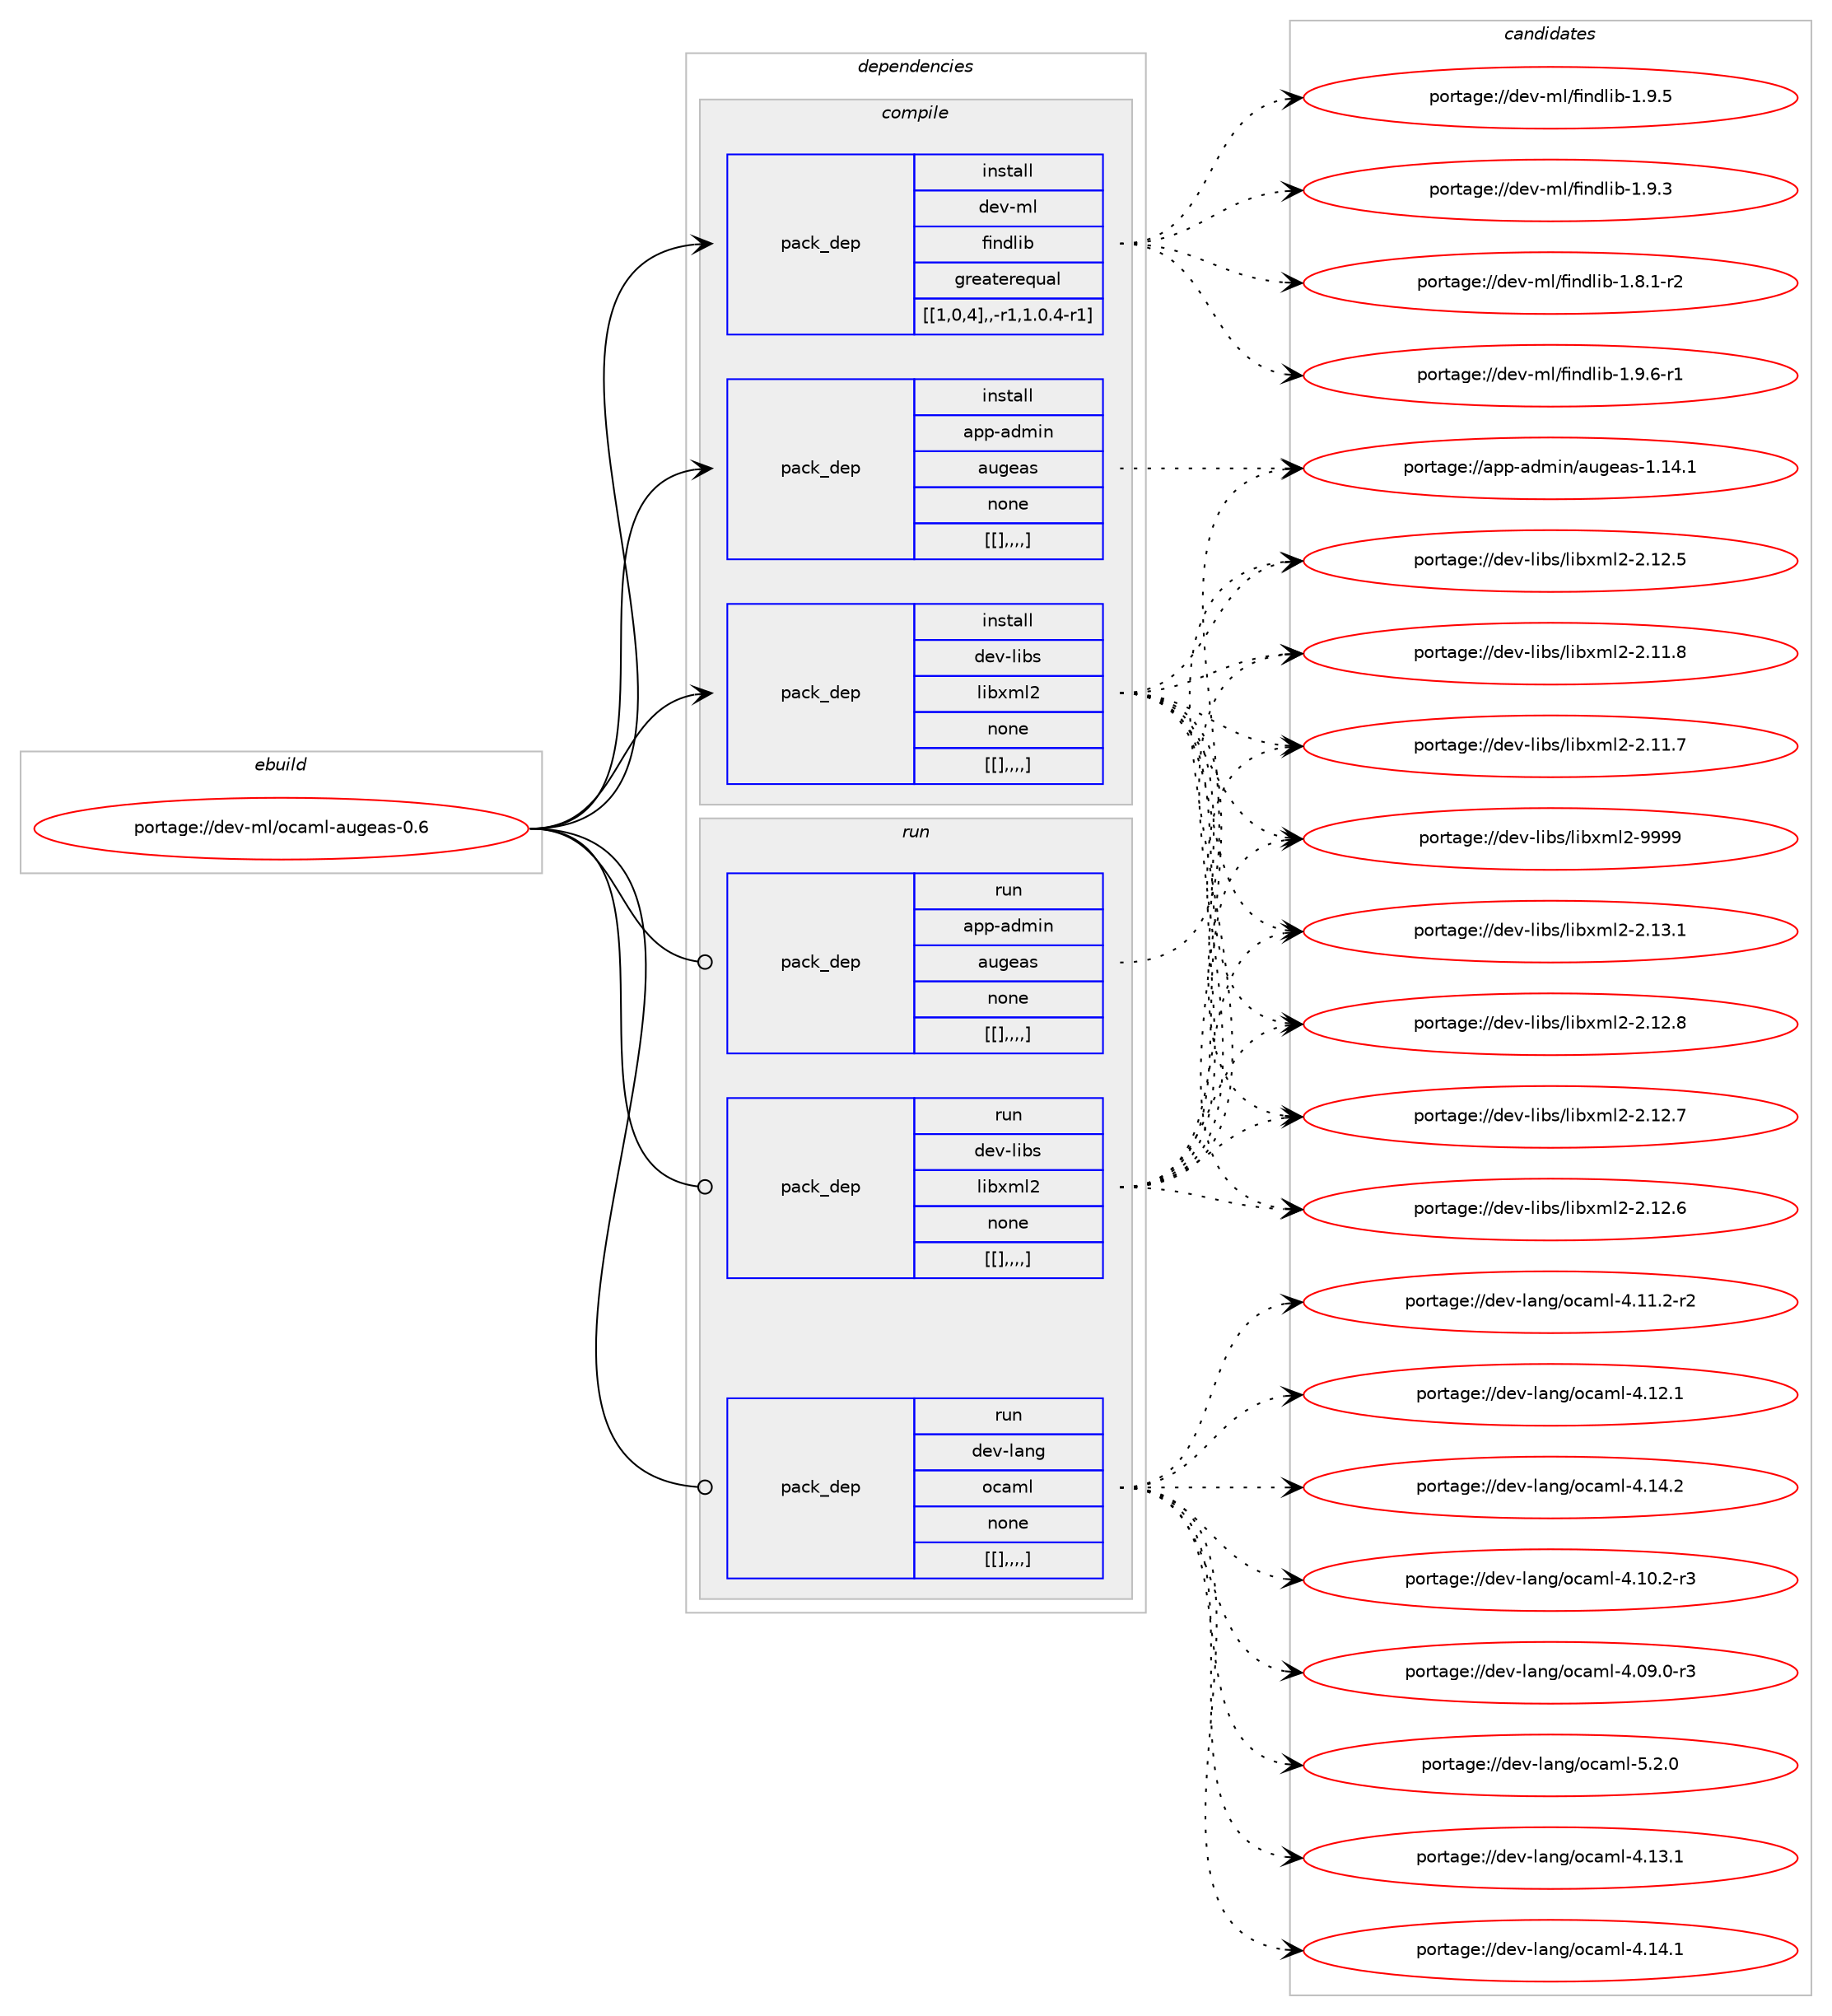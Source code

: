 digraph prolog {

# *************
# Graph options
# *************

newrank=true;
concentrate=true;
compound=true;
graph [rankdir=LR,fontname=Helvetica,fontsize=10,ranksep=1.5];#, ranksep=2.5, nodesep=0.2];
edge  [arrowhead=vee];
node  [fontname=Helvetica,fontsize=10];

# **********
# The ebuild
# **********

subgraph cluster_leftcol {
color=gray;
label=<<i>ebuild</i>>;
id [label="portage://dev-ml/ocaml-augeas-0.6", color=red, width=4, href="../dev-ml/ocaml-augeas-0.6.svg"];
}

# ****************
# The dependencies
# ****************

subgraph cluster_midcol {
color=gray;
label=<<i>dependencies</i>>;
subgraph cluster_compile {
fillcolor="#eeeeee";
style=filled;
label=<<i>compile</i>>;
subgraph pack90422 {
dependency121806 [label=<<TABLE BORDER="0" CELLBORDER="1" CELLSPACING="0" CELLPADDING="4" WIDTH="220"><TR><TD ROWSPAN="6" CELLPADDING="30">pack_dep</TD></TR><TR><TD WIDTH="110">install</TD></TR><TR><TD>app-admin</TD></TR><TR><TD>augeas</TD></TR><TR><TD>none</TD></TR><TR><TD>[[],,,,]</TD></TR></TABLE>>, shape=none, color=blue];
}
id:e -> dependency121806:w [weight=20,style="solid",arrowhead="vee"];
subgraph pack90423 {
dependency121807 [label=<<TABLE BORDER="0" CELLBORDER="1" CELLSPACING="0" CELLPADDING="4" WIDTH="220"><TR><TD ROWSPAN="6" CELLPADDING="30">pack_dep</TD></TR><TR><TD WIDTH="110">install</TD></TR><TR><TD>dev-libs</TD></TR><TR><TD>libxml2</TD></TR><TR><TD>none</TD></TR><TR><TD>[[],,,,]</TD></TR></TABLE>>, shape=none, color=blue];
}
id:e -> dependency121807:w [weight=20,style="solid",arrowhead="vee"];
subgraph pack90424 {
dependency121808 [label=<<TABLE BORDER="0" CELLBORDER="1" CELLSPACING="0" CELLPADDING="4" WIDTH="220"><TR><TD ROWSPAN="6" CELLPADDING="30">pack_dep</TD></TR><TR><TD WIDTH="110">install</TD></TR><TR><TD>dev-ml</TD></TR><TR><TD>findlib</TD></TR><TR><TD>greaterequal</TD></TR><TR><TD>[[1,0,4],,-r1,1.0.4-r1]</TD></TR></TABLE>>, shape=none, color=blue];
}
id:e -> dependency121808:w [weight=20,style="solid",arrowhead="vee"];
}
subgraph cluster_compileandrun {
fillcolor="#eeeeee";
style=filled;
label=<<i>compile and run</i>>;
}
subgraph cluster_run {
fillcolor="#eeeeee";
style=filled;
label=<<i>run</i>>;
subgraph pack90425 {
dependency121809 [label=<<TABLE BORDER="0" CELLBORDER="1" CELLSPACING="0" CELLPADDING="4" WIDTH="220"><TR><TD ROWSPAN="6" CELLPADDING="30">pack_dep</TD></TR><TR><TD WIDTH="110">run</TD></TR><TR><TD>app-admin</TD></TR><TR><TD>augeas</TD></TR><TR><TD>none</TD></TR><TR><TD>[[],,,,]</TD></TR></TABLE>>, shape=none, color=blue];
}
id:e -> dependency121809:w [weight=20,style="solid",arrowhead="odot"];
subgraph pack90426 {
dependency121810 [label=<<TABLE BORDER="0" CELLBORDER="1" CELLSPACING="0" CELLPADDING="4" WIDTH="220"><TR><TD ROWSPAN="6" CELLPADDING="30">pack_dep</TD></TR><TR><TD WIDTH="110">run</TD></TR><TR><TD>dev-lang</TD></TR><TR><TD>ocaml</TD></TR><TR><TD>none</TD></TR><TR><TD>[[],,,,]</TD></TR></TABLE>>, shape=none, color=blue];
}
id:e -> dependency121810:w [weight=20,style="solid",arrowhead="odot"];
subgraph pack90427 {
dependency121811 [label=<<TABLE BORDER="0" CELLBORDER="1" CELLSPACING="0" CELLPADDING="4" WIDTH="220"><TR><TD ROWSPAN="6" CELLPADDING="30">pack_dep</TD></TR><TR><TD WIDTH="110">run</TD></TR><TR><TD>dev-libs</TD></TR><TR><TD>libxml2</TD></TR><TR><TD>none</TD></TR><TR><TD>[[],,,,]</TD></TR></TABLE>>, shape=none, color=blue];
}
id:e -> dependency121811:w [weight=20,style="solid",arrowhead="odot"];
}
}

# **************
# The candidates
# **************

subgraph cluster_choices {
rank=same;
color=gray;
label=<<i>candidates</i>>;

subgraph choice90422 {
color=black;
nodesep=1;
choice97112112459710010910511047971171031019711545494649524649 [label="portage://app-admin/augeas-1.14.1", color=red, width=4,href="../app-admin/augeas-1.14.1.svg"];
dependency121806:e -> choice97112112459710010910511047971171031019711545494649524649:w [style=dotted,weight="100"];
}
subgraph choice90423 {
color=black;
nodesep=1;
choice10010111845108105981154710810598120109108504557575757 [label="portage://dev-libs/libxml2-9999", color=red, width=4,href="../dev-libs/libxml2-9999.svg"];
choice100101118451081059811547108105981201091085045504649514649 [label="portage://dev-libs/libxml2-2.13.1", color=red, width=4,href="../dev-libs/libxml2-2.13.1.svg"];
choice100101118451081059811547108105981201091085045504649504656 [label="portage://dev-libs/libxml2-2.12.8", color=red, width=4,href="../dev-libs/libxml2-2.12.8.svg"];
choice100101118451081059811547108105981201091085045504649504655 [label="portage://dev-libs/libxml2-2.12.7", color=red, width=4,href="../dev-libs/libxml2-2.12.7.svg"];
choice100101118451081059811547108105981201091085045504649504654 [label="portage://dev-libs/libxml2-2.12.6", color=red, width=4,href="../dev-libs/libxml2-2.12.6.svg"];
choice100101118451081059811547108105981201091085045504649504653 [label="portage://dev-libs/libxml2-2.12.5", color=red, width=4,href="../dev-libs/libxml2-2.12.5.svg"];
choice100101118451081059811547108105981201091085045504649494656 [label="portage://dev-libs/libxml2-2.11.8", color=red, width=4,href="../dev-libs/libxml2-2.11.8.svg"];
choice100101118451081059811547108105981201091085045504649494655 [label="portage://dev-libs/libxml2-2.11.7", color=red, width=4,href="../dev-libs/libxml2-2.11.7.svg"];
dependency121807:e -> choice10010111845108105981154710810598120109108504557575757:w [style=dotted,weight="100"];
dependency121807:e -> choice100101118451081059811547108105981201091085045504649514649:w [style=dotted,weight="100"];
dependency121807:e -> choice100101118451081059811547108105981201091085045504649504656:w [style=dotted,weight="100"];
dependency121807:e -> choice100101118451081059811547108105981201091085045504649504655:w [style=dotted,weight="100"];
dependency121807:e -> choice100101118451081059811547108105981201091085045504649504654:w [style=dotted,weight="100"];
dependency121807:e -> choice100101118451081059811547108105981201091085045504649504653:w [style=dotted,weight="100"];
dependency121807:e -> choice100101118451081059811547108105981201091085045504649494656:w [style=dotted,weight="100"];
dependency121807:e -> choice100101118451081059811547108105981201091085045504649494655:w [style=dotted,weight="100"];
}
subgraph choice90424 {
color=black;
nodesep=1;
choice1001011184510910847102105110100108105984549465746544511449 [label="portage://dev-ml/findlib-1.9.6-r1", color=red, width=4,href="../dev-ml/findlib-1.9.6-r1.svg"];
choice100101118451091084710210511010010810598454946574653 [label="portage://dev-ml/findlib-1.9.5", color=red, width=4,href="../dev-ml/findlib-1.9.5.svg"];
choice100101118451091084710210511010010810598454946574651 [label="portage://dev-ml/findlib-1.9.3", color=red, width=4,href="../dev-ml/findlib-1.9.3.svg"];
choice1001011184510910847102105110100108105984549465646494511450 [label="portage://dev-ml/findlib-1.8.1-r2", color=red, width=4,href="../dev-ml/findlib-1.8.1-r2.svg"];
dependency121808:e -> choice1001011184510910847102105110100108105984549465746544511449:w [style=dotted,weight="100"];
dependency121808:e -> choice100101118451091084710210511010010810598454946574653:w [style=dotted,weight="100"];
dependency121808:e -> choice100101118451091084710210511010010810598454946574651:w [style=dotted,weight="100"];
dependency121808:e -> choice1001011184510910847102105110100108105984549465646494511450:w [style=dotted,weight="100"];
}
subgraph choice90425 {
color=black;
nodesep=1;
choice97112112459710010910511047971171031019711545494649524649 [label="portage://app-admin/augeas-1.14.1", color=red, width=4,href="../app-admin/augeas-1.14.1.svg"];
dependency121809:e -> choice97112112459710010910511047971171031019711545494649524649:w [style=dotted,weight="100"];
}
subgraph choice90426 {
color=black;
nodesep=1;
choice1001011184510897110103471119997109108455346504648 [label="portage://dev-lang/ocaml-5.2.0", color=red, width=4,href="../dev-lang/ocaml-5.2.0.svg"];
choice100101118451089711010347111999710910845524649524650 [label="portage://dev-lang/ocaml-4.14.2", color=red, width=4,href="../dev-lang/ocaml-4.14.2.svg"];
choice100101118451089711010347111999710910845524649524649 [label="portage://dev-lang/ocaml-4.14.1", color=red, width=4,href="../dev-lang/ocaml-4.14.1.svg"];
choice100101118451089711010347111999710910845524649514649 [label="portage://dev-lang/ocaml-4.13.1", color=red, width=4,href="../dev-lang/ocaml-4.13.1.svg"];
choice100101118451089711010347111999710910845524649504649 [label="portage://dev-lang/ocaml-4.12.1", color=red, width=4,href="../dev-lang/ocaml-4.12.1.svg"];
choice1001011184510897110103471119997109108455246494946504511450 [label="portage://dev-lang/ocaml-4.11.2-r2", color=red, width=4,href="../dev-lang/ocaml-4.11.2-r2.svg"];
choice1001011184510897110103471119997109108455246494846504511451 [label="portage://dev-lang/ocaml-4.10.2-r3", color=red, width=4,href="../dev-lang/ocaml-4.10.2-r3.svg"];
choice1001011184510897110103471119997109108455246485746484511451 [label="portage://dev-lang/ocaml-4.09.0-r3", color=red, width=4,href="../dev-lang/ocaml-4.09.0-r3.svg"];
dependency121810:e -> choice1001011184510897110103471119997109108455346504648:w [style=dotted,weight="100"];
dependency121810:e -> choice100101118451089711010347111999710910845524649524650:w [style=dotted,weight="100"];
dependency121810:e -> choice100101118451089711010347111999710910845524649524649:w [style=dotted,weight="100"];
dependency121810:e -> choice100101118451089711010347111999710910845524649514649:w [style=dotted,weight="100"];
dependency121810:e -> choice100101118451089711010347111999710910845524649504649:w [style=dotted,weight="100"];
dependency121810:e -> choice1001011184510897110103471119997109108455246494946504511450:w [style=dotted,weight="100"];
dependency121810:e -> choice1001011184510897110103471119997109108455246494846504511451:w [style=dotted,weight="100"];
dependency121810:e -> choice1001011184510897110103471119997109108455246485746484511451:w [style=dotted,weight="100"];
}
subgraph choice90427 {
color=black;
nodesep=1;
choice10010111845108105981154710810598120109108504557575757 [label="portage://dev-libs/libxml2-9999", color=red, width=4,href="../dev-libs/libxml2-9999.svg"];
choice100101118451081059811547108105981201091085045504649514649 [label="portage://dev-libs/libxml2-2.13.1", color=red, width=4,href="../dev-libs/libxml2-2.13.1.svg"];
choice100101118451081059811547108105981201091085045504649504656 [label="portage://dev-libs/libxml2-2.12.8", color=red, width=4,href="../dev-libs/libxml2-2.12.8.svg"];
choice100101118451081059811547108105981201091085045504649504655 [label="portage://dev-libs/libxml2-2.12.7", color=red, width=4,href="../dev-libs/libxml2-2.12.7.svg"];
choice100101118451081059811547108105981201091085045504649504654 [label="portage://dev-libs/libxml2-2.12.6", color=red, width=4,href="../dev-libs/libxml2-2.12.6.svg"];
choice100101118451081059811547108105981201091085045504649504653 [label="portage://dev-libs/libxml2-2.12.5", color=red, width=4,href="../dev-libs/libxml2-2.12.5.svg"];
choice100101118451081059811547108105981201091085045504649494656 [label="portage://dev-libs/libxml2-2.11.8", color=red, width=4,href="../dev-libs/libxml2-2.11.8.svg"];
choice100101118451081059811547108105981201091085045504649494655 [label="portage://dev-libs/libxml2-2.11.7", color=red, width=4,href="../dev-libs/libxml2-2.11.7.svg"];
dependency121811:e -> choice10010111845108105981154710810598120109108504557575757:w [style=dotted,weight="100"];
dependency121811:e -> choice100101118451081059811547108105981201091085045504649514649:w [style=dotted,weight="100"];
dependency121811:e -> choice100101118451081059811547108105981201091085045504649504656:w [style=dotted,weight="100"];
dependency121811:e -> choice100101118451081059811547108105981201091085045504649504655:w [style=dotted,weight="100"];
dependency121811:e -> choice100101118451081059811547108105981201091085045504649504654:w [style=dotted,weight="100"];
dependency121811:e -> choice100101118451081059811547108105981201091085045504649504653:w [style=dotted,weight="100"];
dependency121811:e -> choice100101118451081059811547108105981201091085045504649494656:w [style=dotted,weight="100"];
dependency121811:e -> choice100101118451081059811547108105981201091085045504649494655:w [style=dotted,weight="100"];
}
}

}
